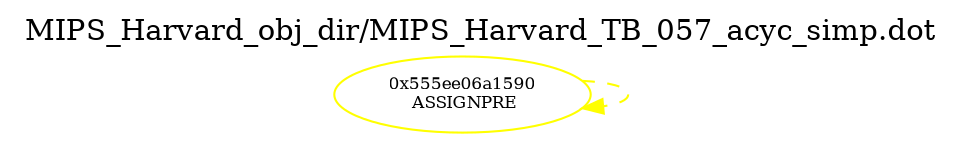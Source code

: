 digraph v3graph {
	graph	[label="MIPS_Harvard_obj_dir/MIPS_Harvard_TB_057_acyc_simp.dot",
		 labelloc=t, labeljust=l,
		 //size="7.5,10",
		 rankdir=TB];
	n0	[fontsize=8 label="0x555ee06a1590\n ASSIGNPRE", color=yellow];
	n0 -> n0 [fontsize=8 label="" weight=3 color=yellow style=dashed];
}
